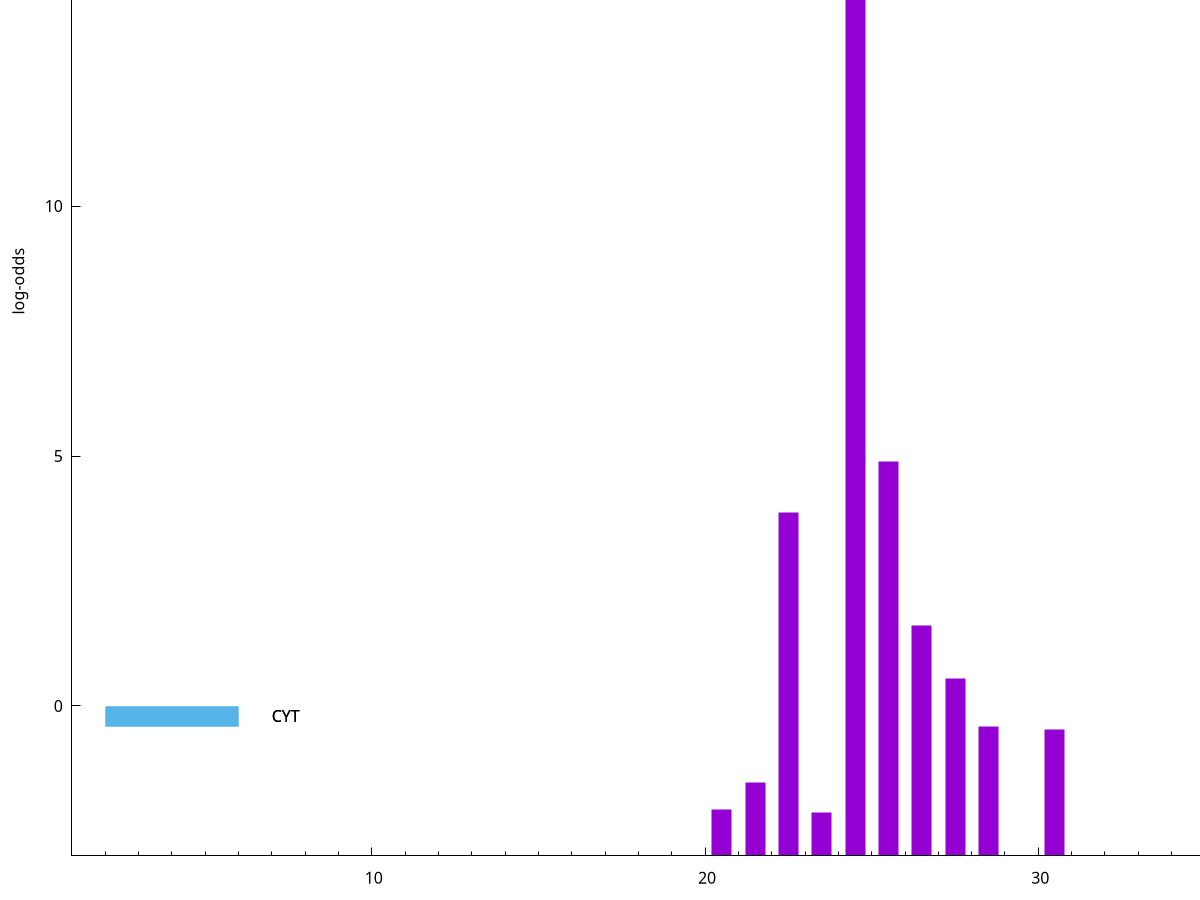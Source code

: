 set title "LipoP predictions for SRR5666568.gff"
set size 2., 1.4
set xrange [1:70] 
set mxtics 10
set yrange [-3:20]
set y2range [0:23]
set ylabel "log-odds"
set term postscript eps color solid "Helvetica" 30
set output "SRR5666568.gff31.eps"
set arrow from 2,16.4194 to 6,16.4194 nohead lt 1 lw 20
set label "SpI" at 7,16.4194
set arrow from 2,-0.200913 to 6,-0.200913 nohead lt 3 lw 20
set label "CYT" at 7,-0.200913
set arrow from 2,-0.200913 to 6,-0.200913 nohead lt 3 lw 20
set label "CYT" at 7,-0.200913
set arrow from 2,16.4194 to 6,16.4194 nohead lt 1 lw 20
set label "SpI" at 7,16.4194
# NOTE: The scores below are the log-odds scores with the threshold
# NOTE: subtracted (a hack to make gnuplot make the histogram all
# NOTE: look nice).
plot "-" axes x1y2 title "" with impulses lt 1 lw 20
24.500000 19.418500
25.500000 7.891610
22.500000 6.863470
26.500000 4.604880
27.500000 3.558001
28.500000 2.598750
30.500000 2.529262
21.500000 1.475320
20.500000 0.929240
23.500000 0.860030
e
exit
